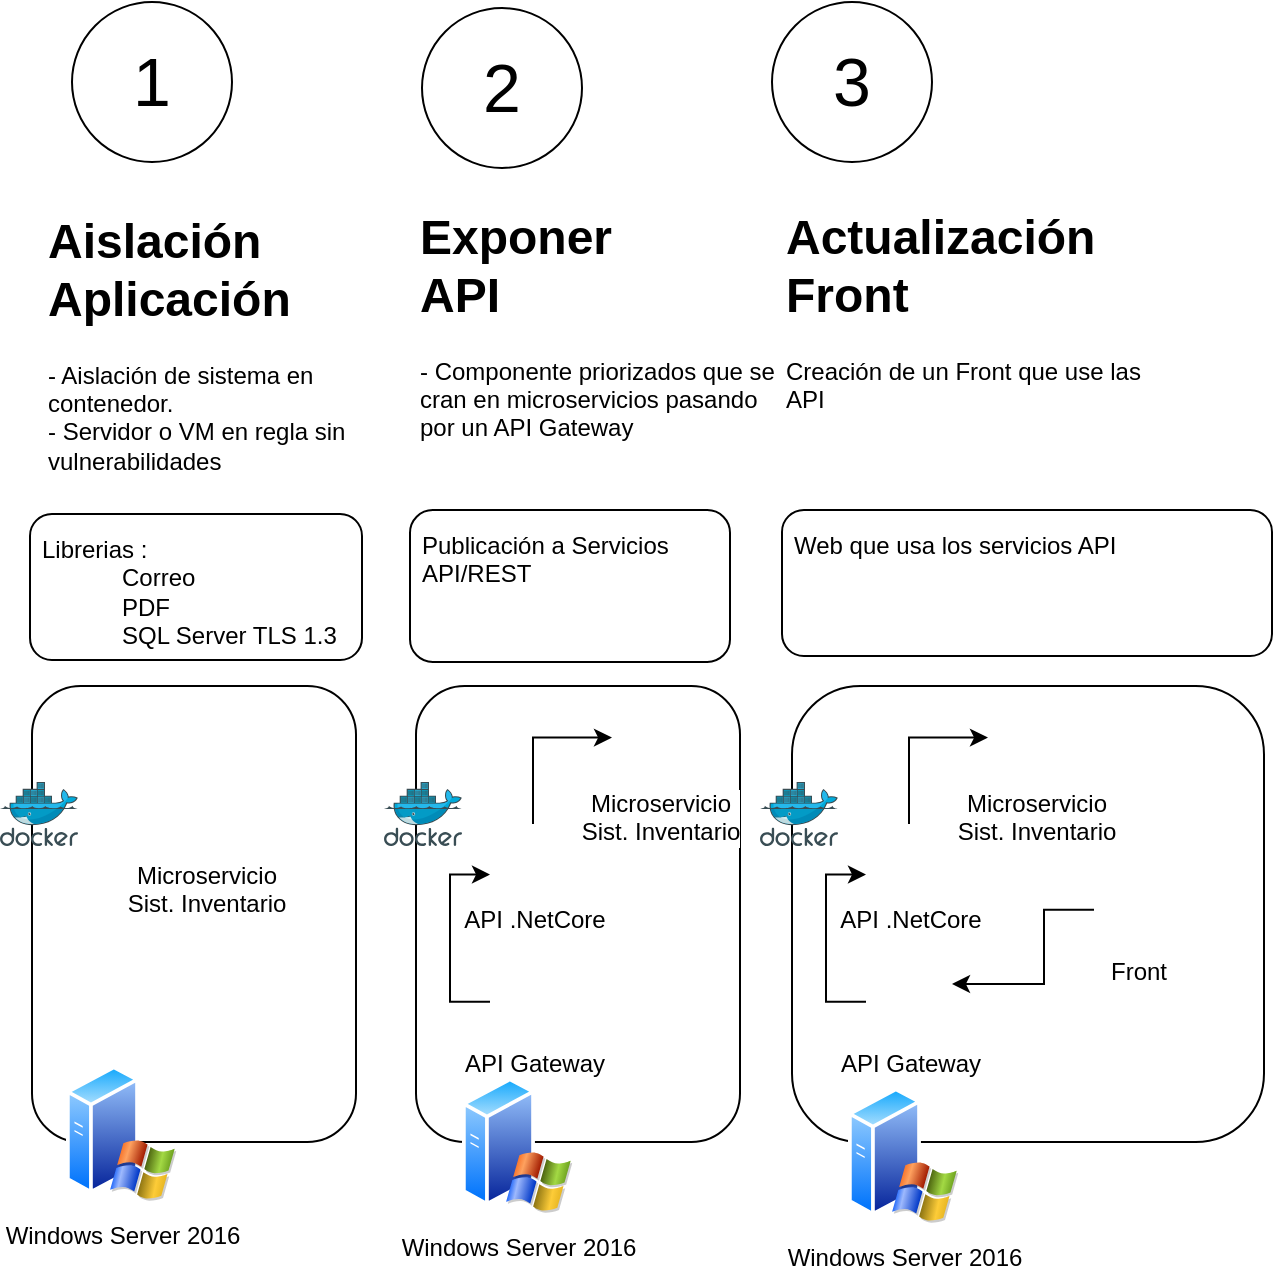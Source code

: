 <mxfile version="24.2.8" type="gitlab" pages="2">
  <diagram name="Requerimiento general" id="A9YsAqewT_fJsP3N-sSb">
    <mxGraphModel dx="1834" dy="772" grid="0" gridSize="10" guides="1" tooltips="1" connect="1" arrows="1" fold="1" page="0" pageScale="1" pageWidth="850" pageHeight="1100" math="0" shadow="0">
      <root>
        <mxCell id="0" />
        <mxCell id="1" parent="0" />
        <mxCell id="xePJMmK36LTgD4nEiuTE-20" value="" style="rounded=1;whiteSpace=wrap;html=1;" vertex="1" parent="1">
          <mxGeometry x="-143" y="479" width="162" height="228" as="geometry" />
        </mxCell>
        <mxCell id="xePJMmK36LTgD4nEiuTE-2" value="&lt;h1 style=&quot;margin-top: 0px;&quot;&gt;Aislación&lt;br&gt;Aplicación&lt;/h1&gt;&lt;div&gt;- Aislación de sistema en contenedor.&lt;/div&gt;&lt;div&gt;- Servidor o VM en regla sin vulnerabilidades&lt;/div&gt;" style="text;html=1;whiteSpace=wrap;overflow=hidden;rounded=0;" vertex="1" parent="1">
          <mxGeometry x="-137" y="236" width="180" height="135" as="geometry" />
        </mxCell>
        <mxCell id="xePJMmK36LTgD4nEiuTE-4" value="&lt;h1 style=&quot;margin-top: 0px;&quot;&gt;Exponer&lt;br&gt;API&lt;/h1&gt;&lt;div&gt;- Componente priorizados que se cran en microservicios pasando por un API Gateway&lt;/div&gt;" style="text;html=1;whiteSpace=wrap;overflow=hidden;rounded=0;" vertex="1" parent="1">
          <mxGeometry x="49" y="234" width="180" height="142" as="geometry" />
        </mxCell>
        <mxCell id="xePJMmK36LTgD4nEiuTE-6" value="&lt;h1 style=&quot;margin-top: 0px;&quot;&gt;Actualización Front&lt;/h1&gt;&lt;div&gt;Creación de un Front que use las API&lt;/div&gt;" style="text;html=1;whiteSpace=wrap;overflow=hidden;rounded=0;" vertex="1" parent="1">
          <mxGeometry x="232" y="234" width="180" height="135" as="geometry" />
        </mxCell>
        <mxCell id="xePJMmK36LTgD4nEiuTE-7" value="1" style="ellipse;whiteSpace=wrap;html=1;aspect=fixed;fontSize=34;" vertex="1" parent="1">
          <mxGeometry x="-123" y="137" width="80" height="80" as="geometry" />
        </mxCell>
        <mxCell id="xePJMmK36LTgD4nEiuTE-8" value="2" style="ellipse;whiteSpace=wrap;html=1;aspect=fixed;fontSize=34;" vertex="1" parent="1">
          <mxGeometry x="52" y="140" width="80" height="80" as="geometry" />
        </mxCell>
        <mxCell id="xePJMmK36LTgD4nEiuTE-9" value="3" style="ellipse;whiteSpace=wrap;html=1;aspect=fixed;fontSize=34;" vertex="1" parent="1">
          <mxGeometry x="227" y="137" width="80" height="80" as="geometry" />
        </mxCell>
        <mxCell id="xePJMmK36LTgD4nEiuTE-11" value="Librerias :&lt;blockquote style=&quot;margin: 0 0 0 40px; border: none; padding: 0px;&quot;&gt;&lt;div&gt;Correo&lt;/div&gt;&lt;div&gt;PDF&lt;/div&gt;&lt;div&gt;&lt;span style=&quot;background-color: initial;&quot;&gt;SQL Server TLS 1.3&lt;/span&gt;&lt;/div&gt;&lt;/blockquote&gt;" style="rounded=1;whiteSpace=wrap;html=1;align=left;spacingTop=4;spacingLeft=4;verticalAlign=top;" vertex="1" parent="1">
          <mxGeometry x="-144" y="393" width="166" height="73" as="geometry" />
        </mxCell>
        <mxCell id="xePJMmK36LTgD4nEiuTE-12" value="Publicación a Servicios API/REST" style="rounded=1;whiteSpace=wrap;html=1;align=left;spacingTop=4;spacingLeft=4;verticalAlign=top;" vertex="1" parent="1">
          <mxGeometry x="46" y="391" width="160" height="76" as="geometry" />
        </mxCell>
        <mxCell id="xePJMmK36LTgD4nEiuTE-13" value="Web que usa los servicios API" style="rounded=1;whiteSpace=wrap;html=1;align=left;spacingTop=4;spacingLeft=4;verticalAlign=top;" vertex="1" parent="1">
          <mxGeometry x="232" y="391" width="245" height="73" as="geometry" />
        </mxCell>
        <mxCell id="xePJMmK36LTgD4nEiuTE-15" value="Windows Server 2016" style="image;aspect=fixed;perimeter=ellipsePerimeter;html=1;align=center;shadow=0;dashed=0;spacingTop=3;image=img/lib/active_directory/windows_server_2.svg;" vertex="1" parent="1">
          <mxGeometry x="-126" y="668" width="55.2" height="69" as="geometry" />
        </mxCell>
        <mxCell id="xePJMmK36LTgD4nEiuTE-18" value="" style="image;sketch=0;aspect=fixed;html=1;points=[];align=center;fontSize=12;image=img/lib/mscae/Docker.svg;" vertex="1" parent="1">
          <mxGeometry x="-159" y="527.02" width="39" height="31.98" as="geometry" />
        </mxCell>
        <mxCell id="xePJMmK36LTgD4nEiuTE-19" value="Microservicio&lt;br&gt;Sist. Inventario" style="shape=image;html=1;verticalAlign=top;verticalLabelPosition=bottom;labelBackgroundColor=#ffffff;imageAspect=0;aspect=fixed;image=https://cdn2.iconfinder.com/data/icons/boxicons-logos/24/bxl-docker-128.png;clipPath=inset(14.06% 8.59% 17.97% 4.69%);" vertex="1" parent="1">
          <mxGeometry x="-86" y="513.01" width="60" height="47.027" as="geometry" />
        </mxCell>
        <mxCell id="xePJMmK36LTgD4nEiuTE-21" value="" style="rounded=1;whiteSpace=wrap;html=1;" vertex="1" parent="1">
          <mxGeometry x="49" y="479" width="162" height="228" as="geometry" />
        </mxCell>
        <mxCell id="xePJMmK36LTgD4nEiuTE-22" value="Windows Server 2016" style="image;aspect=fixed;perimeter=ellipsePerimeter;html=1;align=center;shadow=0;dashed=0;spacingTop=3;image=img/lib/active_directory/windows_server_2.svg;" vertex="1" parent="1">
          <mxGeometry x="72" y="674" width="55.2" height="69" as="geometry" />
        </mxCell>
        <mxCell id="xePJMmK36LTgD4nEiuTE-23" value="" style="image;sketch=0;aspect=fixed;html=1;points=[];align=center;fontSize=12;image=img/lib/mscae/Docker.svg;" vertex="1" parent="1">
          <mxGeometry x="33" y="527.02" width="39" height="31.98" as="geometry" />
        </mxCell>
        <mxCell id="xePJMmK36LTgD4nEiuTE-25" value="Microservicio&lt;br&gt;Sist. Inventario" style="shape=image;html=1;verticalAlign=top;verticalLabelPosition=bottom;labelBackgroundColor=#ffffff;imageAspect=0;aspect=fixed;image=https://cdn2.iconfinder.com/data/icons/boxicons-logos/24/bxl-docker-128.png;clipPath=inset(14.06% 8.59% 17.97% 4.69%);" vertex="1" parent="1">
          <mxGeometry x="147" y="486" width="48" height="37.62" as="geometry" />
        </mxCell>
        <mxCell id="xePJMmK36LTgD4nEiuTE-31" style="edgeStyle=orthogonalEdgeStyle;rounded=0;orthogonalLoop=1;jettySize=auto;html=1;entryX=0;entryY=0.5;entryDx=0;entryDy=0;" edge="1" parent="1" source="xePJMmK36LTgD4nEiuTE-26" target="xePJMmK36LTgD4nEiuTE-25">
          <mxGeometry relative="1" as="geometry">
            <Array as="points">
              <mxPoint x="108" y="505" />
            </Array>
          </mxGeometry>
        </mxCell>
        <mxCell id="xePJMmK36LTgD4nEiuTE-26" value="API .NetCore" style="shape=image;html=1;verticalAlign=top;verticalLabelPosition=bottom;labelBackgroundColor=#ffffff;imageAspect=0;aspect=fixed;image=https://cdn2.iconfinder.com/data/icons/boxicons-logos/24/bxl-docker-128.png;clipPath=inset(14.06% 8.59% 17.97% 4.69%);" vertex="1" parent="1">
          <mxGeometry x="86" y="548" width="43" height="33.7" as="geometry" />
        </mxCell>
        <mxCell id="xePJMmK36LTgD4nEiuTE-33" style="edgeStyle=orthogonalEdgeStyle;rounded=0;orthogonalLoop=1;jettySize=auto;html=1;entryX=0;entryY=0.75;entryDx=0;entryDy=0;" edge="1" parent="1" source="xePJMmK36LTgD4nEiuTE-30" target="xePJMmK36LTgD4nEiuTE-26">
          <mxGeometry relative="1" as="geometry">
            <Array as="points">
              <mxPoint x="66" y="637" />
              <mxPoint x="66" y="573" />
            </Array>
          </mxGeometry>
        </mxCell>
        <mxCell id="xePJMmK36LTgD4nEiuTE-30" value="API Gateway" style="shape=image;html=1;verticalAlign=top;verticalLabelPosition=bottom;labelBackgroundColor=#ffffff;imageAspect=0;aspect=fixed;image=https://cdn2.iconfinder.com/data/icons/boxicons-logos/24/bxl-docker-128.png;clipPath=inset(14.06% 8.59% 17.97% 4.69%);" vertex="1" parent="1">
          <mxGeometry x="86" y="620" width="43" height="33.7" as="geometry" />
        </mxCell>
        <mxCell id="xePJMmK36LTgD4nEiuTE-39" value="" style="rounded=1;whiteSpace=wrap;html=1;" vertex="1" parent="1">
          <mxGeometry x="237" y="479" width="236" height="228" as="geometry" />
        </mxCell>
        <mxCell id="xePJMmK36LTgD4nEiuTE-40" value="Windows Server 2016" style="image;aspect=fixed;perimeter=ellipsePerimeter;html=1;align=center;shadow=0;dashed=0;spacingTop=3;image=img/lib/active_directory/windows_server_2.svg;" vertex="1" parent="1">
          <mxGeometry x="265" y="679" width="55.2" height="69" as="geometry" />
        </mxCell>
        <mxCell id="xePJMmK36LTgD4nEiuTE-41" value="" style="image;sketch=0;aspect=fixed;html=1;points=[];align=center;fontSize=12;image=img/lib/mscae/Docker.svg;" vertex="1" parent="1">
          <mxGeometry x="221" y="527.02" width="39" height="31.98" as="geometry" />
        </mxCell>
        <mxCell id="xePJMmK36LTgD4nEiuTE-42" value="Microservicio&lt;br&gt;Sist. Inventario" style="shape=image;html=1;verticalAlign=top;verticalLabelPosition=bottom;labelBackgroundColor=#ffffff;imageAspect=0;aspect=fixed;image=https://cdn2.iconfinder.com/data/icons/boxicons-logos/24/bxl-docker-128.png;clipPath=inset(14.06% 8.59% 17.97% 4.69%);" vertex="1" parent="1">
          <mxGeometry x="335" y="486" width="48" height="37.62" as="geometry" />
        </mxCell>
        <mxCell id="xePJMmK36LTgD4nEiuTE-43" style="edgeStyle=orthogonalEdgeStyle;rounded=0;orthogonalLoop=1;jettySize=auto;html=1;entryX=0;entryY=0.5;entryDx=0;entryDy=0;" edge="1" parent="1" source="xePJMmK36LTgD4nEiuTE-44" target="xePJMmK36LTgD4nEiuTE-42">
          <mxGeometry relative="1" as="geometry">
            <Array as="points">
              <mxPoint x="296" y="505" />
            </Array>
          </mxGeometry>
        </mxCell>
        <mxCell id="xePJMmK36LTgD4nEiuTE-44" value="API .NetCore" style="shape=image;html=1;verticalAlign=top;verticalLabelPosition=bottom;labelBackgroundColor=#ffffff;imageAspect=0;aspect=fixed;image=https://cdn2.iconfinder.com/data/icons/boxicons-logos/24/bxl-docker-128.png;clipPath=inset(14.06% 8.59% 17.97% 4.69%);" vertex="1" parent="1">
          <mxGeometry x="274" y="548" width="43" height="33.7" as="geometry" />
        </mxCell>
        <mxCell id="xePJMmK36LTgD4nEiuTE-46" style="edgeStyle=orthogonalEdgeStyle;rounded=0;orthogonalLoop=1;jettySize=auto;html=1;entryX=0;entryY=0.75;entryDx=0;entryDy=0;" edge="1" parent="1" source="xePJMmK36LTgD4nEiuTE-47" target="xePJMmK36LTgD4nEiuTE-44">
          <mxGeometry relative="1" as="geometry">
            <Array as="points">
              <mxPoint x="254" y="637" />
              <mxPoint x="254" y="573" />
            </Array>
          </mxGeometry>
        </mxCell>
        <mxCell id="xePJMmK36LTgD4nEiuTE-47" value="API Gateway" style="shape=image;html=1;verticalAlign=top;verticalLabelPosition=bottom;labelBackgroundColor=#ffffff;imageAspect=0;aspect=fixed;image=https://cdn2.iconfinder.com/data/icons/boxicons-logos/24/bxl-docker-128.png;clipPath=inset(14.06% 8.59% 17.97% 4.69%);" vertex="1" parent="1">
          <mxGeometry x="274" y="620" width="43" height="33.7" as="geometry" />
        </mxCell>
        <mxCell id="xePJMmK36LTgD4nEiuTE-49" style="edgeStyle=orthogonalEdgeStyle;rounded=0;orthogonalLoop=1;jettySize=auto;html=1;" edge="1" parent="1" source="xePJMmK36LTgD4nEiuTE-48" target="xePJMmK36LTgD4nEiuTE-47">
          <mxGeometry relative="1" as="geometry">
            <Array as="points">
              <mxPoint x="363" y="591" />
              <mxPoint x="363" y="628" />
            </Array>
          </mxGeometry>
        </mxCell>
        <mxCell id="xePJMmK36LTgD4nEiuTE-48" value="Front" style="shape=image;html=1;verticalAlign=top;verticalLabelPosition=bottom;labelBackgroundColor=#ffffff;imageAspect=0;aspect=fixed;image=https://cdn2.iconfinder.com/data/icons/boxicons-logos/24/bxl-docker-128.png;clipPath=inset(14.06% 8.59% 17.97% 4.69%);" vertex="1" parent="1">
          <mxGeometry x="388" y="574" width="43" height="33.7" as="geometry" />
        </mxCell>
      </root>
    </mxGraphModel>
  </diagram>
  <diagram id="MKPq-gWsu3vrvYQUijcI" name="Requerimiento de Aislación">
    <mxGraphModel dx="1462" dy="172" grid="0" gridSize="10" guides="1" tooltips="1" connect="1" arrows="1" fold="1" page="0" pageScale="1" pageWidth="850" pageHeight="1100" math="0" shadow="0">
      <root>
        <mxCell id="0" />
        <mxCell id="1" parent="0" />
        <mxCell id="1_4VyzSaF4bVPTEfOm20-1" value="" style="rounded=1;whiteSpace=wrap;html=1;" vertex="1" parent="1">
          <mxGeometry x="-143" y="479" width="162" height="228" as="geometry" />
        </mxCell>
        <mxCell id="1_4VyzSaF4bVPTEfOm20-2" value="Windows Server 2016" style="image;aspect=fixed;perimeter=ellipsePerimeter;html=1;align=center;shadow=0;dashed=0;spacingTop=3;image=img/lib/active_directory/windows_server_2.svg;" vertex="1" parent="1">
          <mxGeometry x="-126" y="668" width="55.2" height="69" as="geometry" />
        </mxCell>
        <mxCell id="1_4VyzSaF4bVPTEfOm20-3" value="" style="image;sketch=0;aspect=fixed;html=1;points=[];align=center;fontSize=12;image=img/lib/mscae/Docker.svg;" vertex="1" parent="1">
          <mxGeometry x="-159" y="527.02" width="39" height="31.98" as="geometry" />
        </mxCell>
        <mxCell id="1_4VyzSaF4bVPTEfOm20-4" value="Microservicio&lt;br&gt;Sist. Inventario" style="shape=image;html=1;verticalAlign=top;verticalLabelPosition=bottom;labelBackgroundColor=#ffffff;imageAspect=0;aspect=fixed;image=https://cdn2.iconfinder.com/data/icons/boxicons-logos/24/bxl-docker-128.png;clipPath=inset(14.06% 8.59% 17.97% 4.69%);" vertex="1" parent="1">
          <mxGeometry x="-86" y="513.01" width="60" height="47.027" as="geometry" />
        </mxCell>
      </root>
    </mxGraphModel>
  </diagram>
</mxfile>
